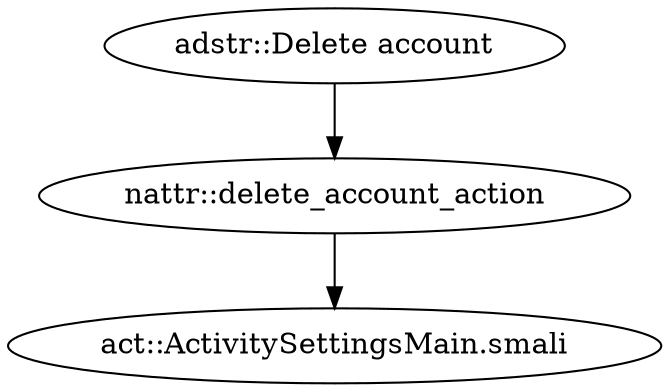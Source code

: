 digraph G {
"adstr::Delete account" -> "nattr::delete_account_action"
"nattr::delete_account_action" -> "act::ActivitySettingsMain.smali"
}
